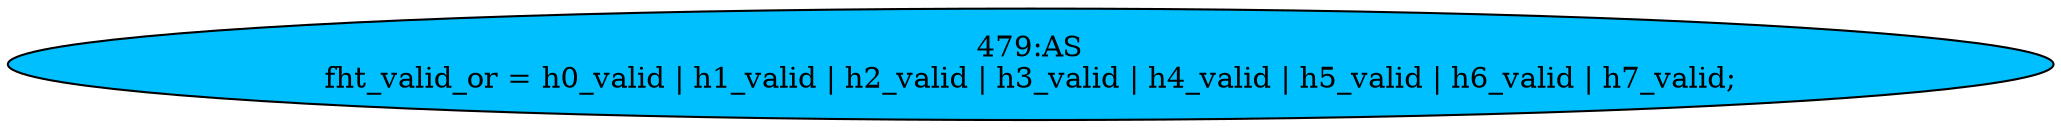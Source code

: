strict digraph "" {
	node [label="\N"];
	"479:AS"	 [ast="<pyverilog.vparser.ast.Assign object at 0x7f9442a419d0>",
		def_var="['fht_valid_or']",
		fillcolor=deepskyblue,
		label="479:AS
fht_valid_or = h0_valid | h1_valid | h2_valid | h3_valid | h4_valid | h5_valid | h6_valid | h7_valid;",
		statements="[]",
		style=filled,
		typ=Assign,
		use_var="['h0_valid', 'h1_valid', 'h2_valid', 'h3_valid', 'h4_valid', 'h5_valid', 'h6_valid', 'h7_valid']"];
}
